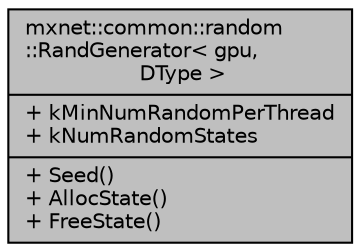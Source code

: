 digraph "mxnet::common::random::RandGenerator&lt; gpu, DType &gt;"
{
  edge [fontname="Helvetica",fontsize="10",labelfontname="Helvetica",labelfontsize="10"];
  node [fontname="Helvetica",fontsize="10",shape=record];
  Node1 [label="{mxnet::common::random\l::RandGenerator\< gpu,\l DType \>\n|+ kMinNumRandomPerThread\l+ kNumRandomStates\l|+ Seed()\l+ AllocState()\l+ FreeState()\l}",height=0.2,width=0.4,color="black", fillcolor="grey75", style="filled", fontcolor="black"];
}
